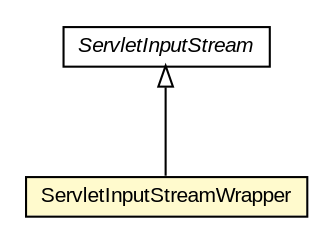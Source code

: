 #!/usr/local/bin/dot
#
# Class diagram 
# Generated by UMLGraph version R5_6-24-gf6e263 (http://www.umlgraph.org/)
#

digraph G {
	edge [fontname="arial",fontsize=10,labelfontname="arial",labelfontsize=10];
	node [fontname="arial",fontsize=10,shape=plaintext];
	nodesep=0.25;
	ranksep=0.5;
	// org.miloss.fgsms.agents.ServletInputStreamWrapper
	c1068461 [label=<<table title="org.miloss.fgsms.agents.ServletInputStreamWrapper" border="0" cellborder="1" cellspacing="0" cellpadding="2" port="p" bgcolor="lemonChiffon" href="./ServletInputStreamWrapper.html">
		<tr><td><table border="0" cellspacing="0" cellpadding="1">
<tr><td align="center" balign="center"> ServletInputStreamWrapper </td></tr>
		</table></td></tr>
		</table>>, URL="./ServletInputStreamWrapper.html", fontname="arial", fontcolor="black", fontsize=10.0];
	//org.miloss.fgsms.agents.ServletInputStreamWrapper extends javax.servlet.ServletInputStream
	c1068753:p -> c1068461:p [dir=back,arrowtail=empty];
	// javax.servlet.ServletInputStream
	c1068753 [label=<<table title="javax.servlet.ServletInputStream" border="0" cellborder="1" cellspacing="0" cellpadding="2" port="p" href="http://java.sun.com/j2se/1.4.2/docs/api/javax/servlet/ServletInputStream.html">
		<tr><td><table border="0" cellspacing="0" cellpadding="1">
<tr><td align="center" balign="center"><font face="arial italic"> ServletInputStream </font></td></tr>
		</table></td></tr>
		</table>>, URL="http://java.sun.com/j2se/1.4.2/docs/api/javax/servlet/ServletInputStream.html", fontname="arial", fontcolor="black", fontsize=10.0];
}

